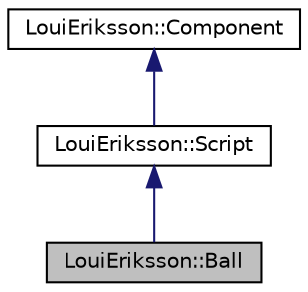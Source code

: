 digraph "LouiEriksson::Ball"
{
 // LATEX_PDF_SIZE
  edge [fontname="Helvetica",fontsize="10",labelfontname="Helvetica",labelfontsize="10"];
  node [fontname="Helvetica",fontsize="10",shape=record];
  Node1 [label="LouiEriksson::Ball",height=0.2,width=0.4,color="black", fillcolor="grey75", style="filled", fontcolor="black",tooltip="Ball object with Rigidbody physics."];
  Node2 -> Node1 [dir="back",color="midnightblue",fontsize="10",style="solid"];
  Node2 [label="LouiEriksson::Script",height=0.2,width=0.4,color="black", fillcolor="white", style="filled",URL="$class_loui_eriksson_1_1_script.html",tooltip="Base class to be inherited by scriptable types."];
  Node3 -> Node2 [dir="back",color="midnightblue",fontsize="10",style="solid"];
  Node3 [label="LouiEriksson::Component",height=0.2,width=0.4,color="black", fillcolor="white", style="filled",URL="$class_loui_eriksson_1_1_component.html",tooltip="Represents a Component which can be attached to a GameObject."];
}
